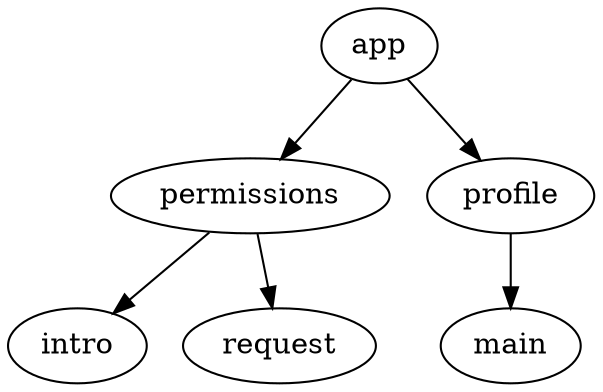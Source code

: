 digraph NavService04 {
  package = "ru.kode.way.nav04"

  app [type = flow]
  permissions [type = flow]
  profile [type = flow]

  app -> permissions
  permissions -> intro
  permissions -> request

  app -> profile -> main
}
